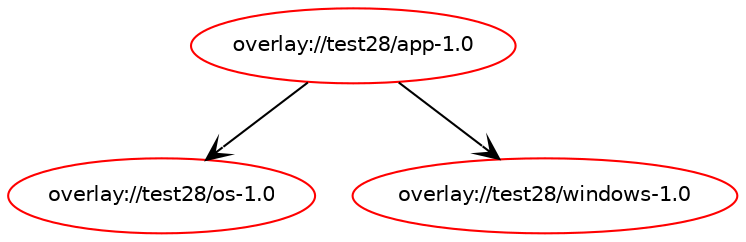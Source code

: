 digraph prolog {

newrank=true;
concentrate=true;
compound=true;
graph [rankdir=TD];#, ranksep=2.5, nodesep=0.2];
edge  [arrowhead=vee];
node  [fontname=Helvetica,fontsize=10];

"overlay://test28/app-1.0" [color=red, href="../test28/app-1.0-depend.svg"];
"overlay://test28/app-1.0" -> "overlay://test28/os-1.0"
"overlay://test28/app-1.0" -> "overlay://test28/windows-1.0"
"overlay://test28/os-1.0" [color=red, href="../test28/os-1.0-depend.svg"];
"overlay://test28/windows-1.0" [color=red, href="../test28/windows-1.0-depend.svg"];
}
